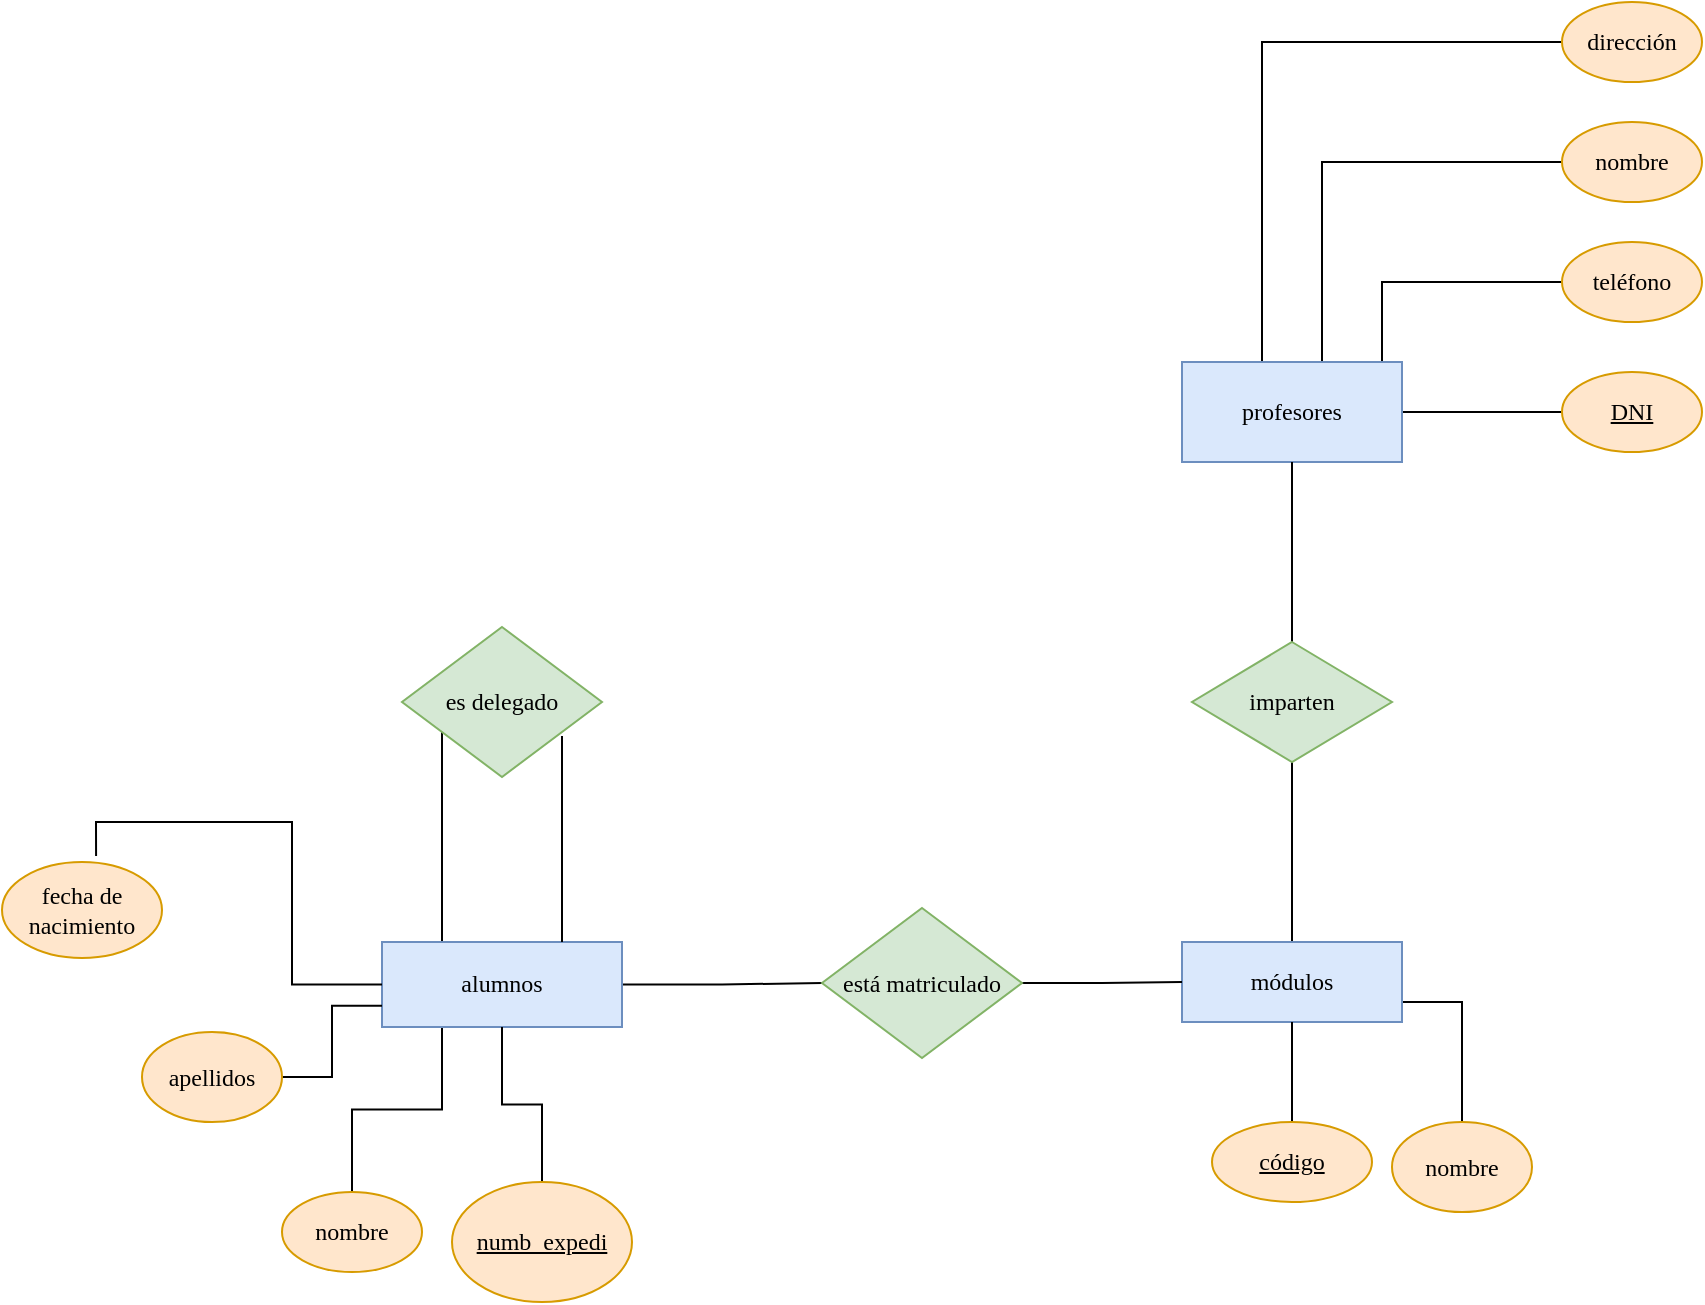 <mxfile version="22.0.0" type="github">
  <diagram name="Página-1" id="R5xmDsAfgvZSLRRCd5Ih">
    <mxGraphModel dx="2261" dy="1964" grid="1" gridSize="10" guides="1" tooltips="1" connect="1" arrows="1" fold="1" page="1" pageScale="1" pageWidth="827" pageHeight="1169" math="0" shadow="0">
      <root>
        <mxCell id="0" />
        <mxCell id="1" parent="0" />
        <mxCell id="0_cqmwqC49cyIM8bCKRw-16" style="edgeStyle=orthogonalEdgeStyle;rounded=0;orthogonalLoop=1;jettySize=auto;html=1;exitX=1;exitY=0.5;exitDx=0;exitDy=0;endArrow=none;endFill=0;" edge="1" parent="1" source="0_cqmwqC49cyIM8bCKRw-1" target="0_cqmwqC49cyIM8bCKRw-7">
          <mxGeometry relative="1" as="geometry" />
        </mxCell>
        <mxCell id="0_cqmwqC49cyIM8bCKRw-20" style="edgeStyle=orthogonalEdgeStyle;rounded=0;orthogonalLoop=1;jettySize=auto;html=1;exitX=1;exitY=0.5;exitDx=0;exitDy=0;entryX=0;entryY=0.5;entryDx=0;entryDy=0;endArrow=none;endFill=0;" edge="1" parent="1" source="0_cqmwqC49cyIM8bCKRw-1" target="0_cqmwqC49cyIM8bCKRw-17">
          <mxGeometry relative="1" as="geometry">
            <mxPoint x="610" y="40" as="targetPoint" />
            <Array as="points">
              <mxPoint x="500" y="155" />
              <mxPoint x="500" y="30" />
            </Array>
          </mxGeometry>
        </mxCell>
        <mxCell id="0_cqmwqC49cyIM8bCKRw-21" style="edgeStyle=orthogonalEdgeStyle;rounded=0;orthogonalLoop=1;jettySize=auto;html=1;entryX=0;entryY=0.5;entryDx=0;entryDy=0;endArrow=none;endFill=0;" edge="1" parent="1" source="0_cqmwqC49cyIM8bCKRw-1" target="0_cqmwqC49cyIM8bCKRw-19">
          <mxGeometry relative="1" as="geometry">
            <Array as="points">
              <mxPoint x="530" y="90" />
            </Array>
          </mxGeometry>
        </mxCell>
        <mxCell id="0_cqmwqC49cyIM8bCKRw-23" style="edgeStyle=orthogonalEdgeStyle;rounded=0;orthogonalLoop=1;jettySize=auto;html=1;endArrow=none;endFill=0;" edge="1" parent="1" target="0_cqmwqC49cyIM8bCKRw-18">
          <mxGeometry relative="1" as="geometry">
            <mxPoint x="470" y="130" as="sourcePoint" />
            <mxPoint x="560" y="-30" as="targetPoint" />
            <Array as="points">
              <mxPoint x="470" y="-30" />
            </Array>
          </mxGeometry>
        </mxCell>
        <mxCell id="0_cqmwqC49cyIM8bCKRw-1" value="&lt;font face=&quot;Times New Roman&quot;&gt;profesores&lt;/font&gt;" style="whiteSpace=wrap;html=1;align=center;fillColor=#dae8fc;strokeColor=#6c8ebf;" vertex="1" parent="1">
          <mxGeometry x="430" y="130" width="110" height="50" as="geometry" />
        </mxCell>
        <mxCell id="0_cqmwqC49cyIM8bCKRw-11" style="edgeStyle=orthogonalEdgeStyle;rounded=0;orthogonalLoop=1;jettySize=auto;html=1;endArrow=none;endFill=0;" edge="1" parent="1" source="0_cqmwqC49cyIM8bCKRw-2" target="0_cqmwqC49cyIM8bCKRw-6">
          <mxGeometry relative="1" as="geometry" />
        </mxCell>
        <mxCell id="0_cqmwqC49cyIM8bCKRw-27" style="edgeStyle=orthogonalEdgeStyle;rounded=0;orthogonalLoop=1;jettySize=auto;html=1;exitX=0.25;exitY=1;exitDx=0;exitDy=0;entryX=0.5;entryY=0;entryDx=0;entryDy=0;endArrow=none;endFill=0;" edge="1" parent="1" source="0_cqmwqC49cyIM8bCKRw-2" target="0_cqmwqC49cyIM8bCKRw-24">
          <mxGeometry relative="1" as="geometry" />
        </mxCell>
        <mxCell id="0_cqmwqC49cyIM8bCKRw-38" style="edgeStyle=orthogonalEdgeStyle;rounded=0;orthogonalLoop=1;jettySize=auto;html=1;exitX=0.25;exitY=0;exitDx=0;exitDy=0;endArrow=none;endFill=0;" edge="1" parent="1" source="0_cqmwqC49cyIM8bCKRw-2" target="0_cqmwqC49cyIM8bCKRw-37">
          <mxGeometry relative="1" as="geometry">
            <Array as="points">
              <mxPoint x="60" y="340" />
              <mxPoint x="60" y="340" />
            </Array>
          </mxGeometry>
        </mxCell>
        <mxCell id="0_cqmwqC49cyIM8bCKRw-2" value="&lt;font face=&quot;Times New Roman&quot;&gt;alumnos&lt;/font&gt;" style="whiteSpace=wrap;html=1;align=center;fillColor=#dae8fc;strokeColor=#6c8ebf;" vertex="1" parent="1">
          <mxGeometry x="30" y="420" width="120" height="42.5" as="geometry" />
        </mxCell>
        <mxCell id="0_cqmwqC49cyIM8bCKRw-14" style="edgeStyle=orthogonalEdgeStyle;rounded=0;orthogonalLoop=1;jettySize=auto;html=1;exitX=0.5;exitY=0;exitDx=0;exitDy=0;endArrow=none;endFill=0;" edge="1" parent="1" source="0_cqmwqC49cyIM8bCKRw-3" target="0_cqmwqC49cyIM8bCKRw-4">
          <mxGeometry relative="1" as="geometry" />
        </mxCell>
        <mxCell id="0_cqmwqC49cyIM8bCKRw-33" style="edgeStyle=orthogonalEdgeStyle;rounded=0;orthogonalLoop=1;jettySize=auto;html=1;exitX=0.5;exitY=1;exitDx=0;exitDy=0;entryX=0.5;entryY=0;entryDx=0;entryDy=0;endArrow=none;endFill=0;" edge="1" parent="1" source="0_cqmwqC49cyIM8bCKRw-3" target="0_cqmwqC49cyIM8bCKRw-32">
          <mxGeometry relative="1" as="geometry">
            <Array as="points">
              <mxPoint x="485" y="450" />
              <mxPoint x="570" y="450" />
            </Array>
          </mxGeometry>
        </mxCell>
        <mxCell id="0_cqmwqC49cyIM8bCKRw-3" value="&lt;font face=&quot;Times New Roman&quot;&gt;módulos&lt;/font&gt;" style="whiteSpace=wrap;html=1;align=center;fillColor=#dae8fc;strokeColor=#6c8ebf;" vertex="1" parent="1">
          <mxGeometry x="430" y="420" width="110" height="40" as="geometry" />
        </mxCell>
        <mxCell id="0_cqmwqC49cyIM8bCKRw-15" style="edgeStyle=orthogonalEdgeStyle;rounded=0;orthogonalLoop=1;jettySize=auto;html=1;exitX=0.5;exitY=0;exitDx=0;exitDy=0;endArrow=none;endFill=0;" edge="1" parent="1" source="0_cqmwqC49cyIM8bCKRw-4" target="0_cqmwqC49cyIM8bCKRw-1">
          <mxGeometry relative="1" as="geometry" />
        </mxCell>
        <mxCell id="0_cqmwqC49cyIM8bCKRw-4" value="&lt;font face=&quot;Times New Roman&quot;&gt;imparten&lt;/font&gt;" style="shape=rhombus;perimeter=rhombusPerimeter;whiteSpace=wrap;html=1;align=center;fillColor=#d5e8d4;strokeColor=#82b366;" vertex="1" parent="1">
          <mxGeometry x="435" y="270" width="100" height="60" as="geometry" />
        </mxCell>
        <mxCell id="0_cqmwqC49cyIM8bCKRw-12" style="edgeStyle=orthogonalEdgeStyle;rounded=0;orthogonalLoop=1;jettySize=auto;html=1;exitX=1;exitY=0.5;exitDx=0;exitDy=0;endArrow=none;endFill=0;" edge="1" parent="1" source="0_cqmwqC49cyIM8bCKRw-6" target="0_cqmwqC49cyIM8bCKRw-3">
          <mxGeometry relative="1" as="geometry" />
        </mxCell>
        <mxCell id="0_cqmwqC49cyIM8bCKRw-6" value="&lt;font face=&quot;Times New Roman&quot;&gt;está matriculado&lt;/font&gt;" style="shape=rhombus;perimeter=rhombusPerimeter;whiteSpace=wrap;html=1;align=center;fillColor=#d5e8d4;strokeColor=#82b366;" vertex="1" parent="1">
          <mxGeometry x="250" y="403" width="100" height="75" as="geometry" />
        </mxCell>
        <mxCell id="0_cqmwqC49cyIM8bCKRw-7" value="&lt;font face=&quot;Times New Roman&quot;&gt;DNI&lt;/font&gt;" style="ellipse;whiteSpace=wrap;html=1;align=center;fontStyle=4;fillColor=#ffe6cc;strokeColor=#d79b00;" vertex="1" parent="1">
          <mxGeometry x="620" y="135" width="70" height="40" as="geometry" />
        </mxCell>
        <mxCell id="0_cqmwqC49cyIM8bCKRw-10" style="edgeStyle=orthogonalEdgeStyle;rounded=0;orthogonalLoop=1;jettySize=auto;html=1;exitX=0.5;exitY=0;exitDx=0;exitDy=0;entryX=0.5;entryY=1;entryDx=0;entryDy=0;endArrow=none;endFill=0;" edge="1" parent="1" source="0_cqmwqC49cyIM8bCKRw-8" target="0_cqmwqC49cyIM8bCKRw-2">
          <mxGeometry relative="1" as="geometry" />
        </mxCell>
        <mxCell id="0_cqmwqC49cyIM8bCKRw-8" value="&lt;font face=&quot;Times New Roman&quot;&gt;numb_expedi&lt;/font&gt;" style="ellipse;whiteSpace=wrap;html=1;align=center;fontStyle=4;fillColor=#ffe6cc;strokeColor=#d79b00;" vertex="1" parent="1">
          <mxGeometry x="65" y="540" width="90" height="60" as="geometry" />
        </mxCell>
        <mxCell id="0_cqmwqC49cyIM8bCKRw-13" style="edgeStyle=orthogonalEdgeStyle;rounded=0;orthogonalLoop=1;jettySize=auto;html=1;endArrow=none;endFill=0;" edge="1" parent="1" source="0_cqmwqC49cyIM8bCKRw-9" target="0_cqmwqC49cyIM8bCKRw-3">
          <mxGeometry relative="1" as="geometry" />
        </mxCell>
        <mxCell id="0_cqmwqC49cyIM8bCKRw-9" value="&lt;font face=&quot;Times New Roman&quot;&gt;código&lt;/font&gt;" style="ellipse;whiteSpace=wrap;html=1;align=center;fontStyle=4;fillColor=#ffe6cc;strokeColor=#d79b00;" vertex="1" parent="1">
          <mxGeometry x="445" y="510" width="80" height="40" as="geometry" />
        </mxCell>
        <mxCell id="0_cqmwqC49cyIM8bCKRw-17" value="&lt;font face=&quot;Times New Roman&quot;&gt;nombre&lt;/font&gt;" style="ellipse;whiteSpace=wrap;html=1;align=center;fillColor=#ffe6cc;strokeColor=#d79b00;" vertex="1" parent="1">
          <mxGeometry x="620" y="10" width="70" height="40" as="geometry" />
        </mxCell>
        <mxCell id="0_cqmwqC49cyIM8bCKRw-18" value="&lt;font face=&quot;Times New Roman&quot;&gt;dirección&lt;/font&gt;" style="ellipse;whiteSpace=wrap;html=1;align=center;fillColor=#ffe6cc;strokeColor=#d79b00;" vertex="1" parent="1">
          <mxGeometry x="620" y="-50" width="70" height="40" as="geometry" />
        </mxCell>
        <mxCell id="0_cqmwqC49cyIM8bCKRw-19" value="&lt;font face=&quot;Times New Roman&quot;&gt;teléfono&lt;/font&gt;" style="ellipse;whiteSpace=wrap;html=1;align=center;fillColor=#ffe6cc;strokeColor=#d79b00;" vertex="1" parent="1">
          <mxGeometry x="620" y="70" width="70" height="40" as="geometry" />
        </mxCell>
        <mxCell id="0_cqmwqC49cyIM8bCKRw-24" value="&lt;font face=&quot;Times New Roman&quot;&gt;nombre&lt;/font&gt;" style="ellipse;whiteSpace=wrap;html=1;align=center;fillColor=#ffe6cc;strokeColor=#d79b00;" vertex="1" parent="1">
          <mxGeometry x="-20" y="545" width="70" height="40" as="geometry" />
        </mxCell>
        <mxCell id="0_cqmwqC49cyIM8bCKRw-36" style="edgeStyle=orthogonalEdgeStyle;rounded=0;orthogonalLoop=1;jettySize=auto;html=1;entryX=0;entryY=0.75;entryDx=0;entryDy=0;endArrow=none;endFill=0;" edge="1" parent="1" source="0_cqmwqC49cyIM8bCKRw-25" target="0_cqmwqC49cyIM8bCKRw-2">
          <mxGeometry relative="1" as="geometry" />
        </mxCell>
        <mxCell id="0_cqmwqC49cyIM8bCKRw-25" value="&lt;font face=&quot;Times New Roman&quot;&gt;apellidos&lt;/font&gt;" style="ellipse;whiteSpace=wrap;html=1;align=center;fillColor=#ffe6cc;strokeColor=#d79b00;" vertex="1" parent="1">
          <mxGeometry x="-90" y="465" width="70" height="45" as="geometry" />
        </mxCell>
        <mxCell id="0_cqmwqC49cyIM8bCKRw-32" value="&lt;font face=&quot;Times New Roman&quot;&gt;nombre&lt;/font&gt;" style="ellipse;whiteSpace=wrap;html=1;align=center;fillColor=#ffe6cc;strokeColor=#d79b00;" vertex="1" parent="1">
          <mxGeometry x="535" y="510" width="70" height="45" as="geometry" />
        </mxCell>
        <mxCell id="0_cqmwqC49cyIM8bCKRw-26" value="&lt;font face=&quot;Times New Roman&quot;&gt;fecha de nacimiento&lt;br&gt;&lt;/font&gt;" style="ellipse;whiteSpace=wrap;html=1;align=center;fillColor=#ffe6cc;strokeColor=#d79b00;" vertex="1" parent="1">
          <mxGeometry x="-160" y="380" width="80" height="48" as="geometry" />
        </mxCell>
        <mxCell id="0_cqmwqC49cyIM8bCKRw-35" style="edgeStyle=orthogonalEdgeStyle;rounded=0;orthogonalLoop=1;jettySize=auto;html=1;exitX=0;exitY=0.5;exitDx=0;exitDy=0;entryX=0.588;entryY=-0.062;entryDx=0;entryDy=0;entryPerimeter=0;endArrow=none;endFill=0;" edge="1" parent="1" source="0_cqmwqC49cyIM8bCKRw-2" target="0_cqmwqC49cyIM8bCKRw-26">
          <mxGeometry relative="1" as="geometry">
            <Array as="points">
              <mxPoint x="-15" y="441" />
              <mxPoint x="-15" y="360" />
              <mxPoint x="-113" y="360" />
            </Array>
          </mxGeometry>
        </mxCell>
        <mxCell id="0_cqmwqC49cyIM8bCKRw-37" value="&lt;font face=&quot;Times New Roman&quot;&gt;es delegado&lt;br&gt;&lt;/font&gt;" style="shape=rhombus;perimeter=rhombusPerimeter;whiteSpace=wrap;html=1;align=center;fillColor=#d5e8d4;strokeColor=#82b366;" vertex="1" parent="1">
          <mxGeometry x="40" y="262.5" width="100" height="75" as="geometry" />
        </mxCell>
        <mxCell id="0_cqmwqC49cyIM8bCKRw-41" style="edgeStyle=orthogonalEdgeStyle;rounded=0;orthogonalLoop=1;jettySize=auto;html=1;exitX=0.75;exitY=0;exitDx=0;exitDy=0;endArrow=none;endFill=0;" edge="1" parent="1" source="0_cqmwqC49cyIM8bCKRw-2">
          <mxGeometry relative="1" as="geometry">
            <mxPoint x="120" y="320" as="targetPoint" />
            <Array as="points">
              <mxPoint x="120" y="317" />
            </Array>
          </mxGeometry>
        </mxCell>
      </root>
    </mxGraphModel>
  </diagram>
</mxfile>
